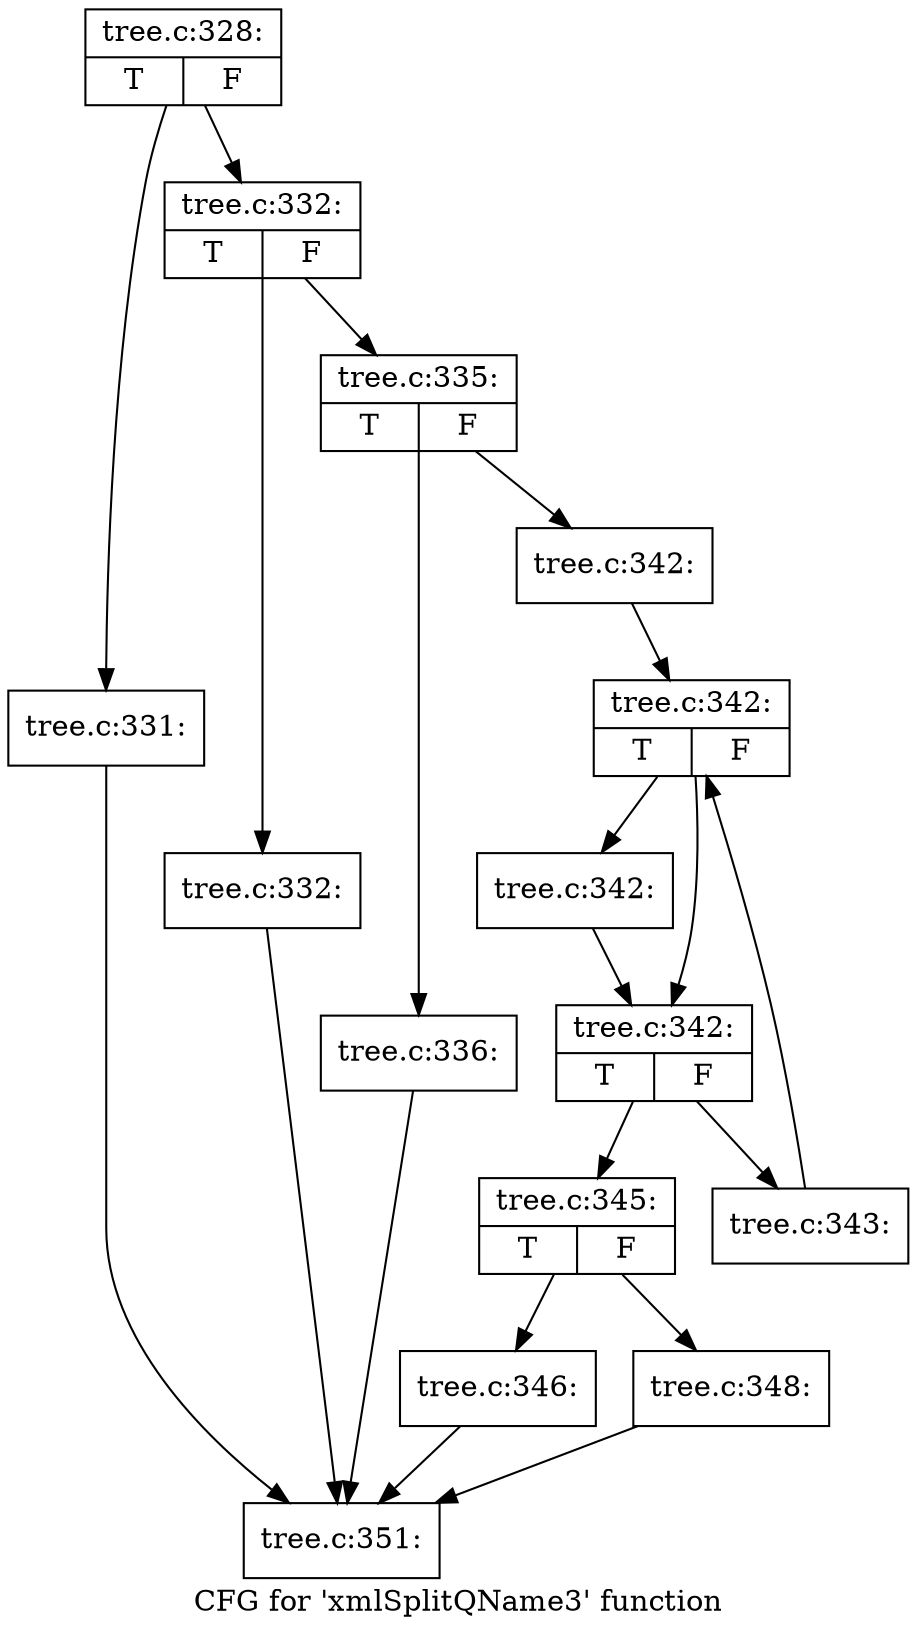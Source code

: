 digraph "CFG for 'xmlSplitQName3' function" {
	label="CFG for 'xmlSplitQName3' function";

	Node0x55ad0b8e7fd0 [shape=record,label="{tree.c:328:|{<s0>T|<s1>F}}"];
	Node0x55ad0b8e7fd0 -> Node0x55ad0b8eb1e0;
	Node0x55ad0b8e7fd0 -> Node0x55ad0b8eb230;
	Node0x55ad0b8eb1e0 [shape=record,label="{tree.c:331:}"];
	Node0x55ad0b8eb1e0 -> Node0x55ad0b8e4e60;
	Node0x55ad0b8eb230 [shape=record,label="{tree.c:332:|{<s0>T|<s1>F}}"];
	Node0x55ad0b8eb230 -> Node0x55ad0b8eb690;
	Node0x55ad0b8eb230 -> Node0x55ad0b8eb6e0;
	Node0x55ad0b8eb690 [shape=record,label="{tree.c:332:}"];
	Node0x55ad0b8eb690 -> Node0x55ad0b8e4e60;
	Node0x55ad0b8eb6e0 [shape=record,label="{tree.c:335:|{<s0>T|<s1>F}}"];
	Node0x55ad0b8eb6e0 -> Node0x55ad0b8ebb70;
	Node0x55ad0b8eb6e0 -> Node0x55ad0b8ebbc0;
	Node0x55ad0b8ebb70 [shape=record,label="{tree.c:336:}"];
	Node0x55ad0b8ebb70 -> Node0x55ad0b8e4e60;
	Node0x55ad0b8ebbc0 [shape=record,label="{tree.c:342:}"];
	Node0x55ad0b8ebbc0 -> Node0x55ad0b8ec130;
	Node0x55ad0b8ec130 [shape=record,label="{tree.c:342:|{<s0>T|<s1>F}}"];
	Node0x55ad0b8ec130 -> Node0x55ad0b8ea2a0;
	Node0x55ad0b8ec130 -> Node0x55ad0b8ca960;
	Node0x55ad0b8ea2a0 [shape=record,label="{tree.c:342:}"];
	Node0x55ad0b8ea2a0 -> Node0x55ad0b8ca960;
	Node0x55ad0b8ca960 [shape=record,label="{tree.c:342:|{<s0>T|<s1>F}}"];
	Node0x55ad0b8ca960 -> Node0x55ad0b8ecca0;
	Node0x55ad0b8ca960 -> Node0x55ad0b8ca850;
	Node0x55ad0b8ecca0 [shape=record,label="{tree.c:343:}"];
	Node0x55ad0b8ecca0 -> Node0x55ad0b8ec130;
	Node0x55ad0b8ca850 [shape=record,label="{tree.c:345:|{<s0>T|<s1>F}}"];
	Node0x55ad0b8ca850 -> Node0x55ad0b8ecfb0;
	Node0x55ad0b8ca850 -> Node0x55ad0b8ed000;
	Node0x55ad0b8ecfb0 [shape=record,label="{tree.c:346:}"];
	Node0x55ad0b8ecfb0 -> Node0x55ad0b8e4e60;
	Node0x55ad0b8ed000 [shape=record,label="{tree.c:348:}"];
	Node0x55ad0b8ed000 -> Node0x55ad0b8e4e60;
	Node0x55ad0b8e4e60 [shape=record,label="{tree.c:351:}"];
}
